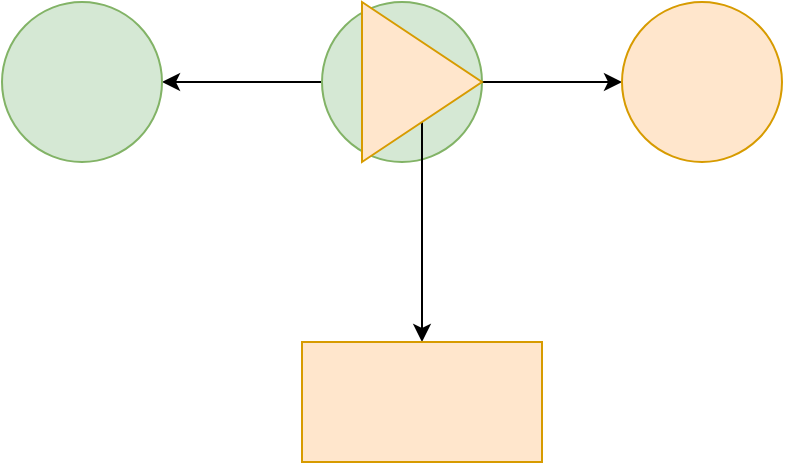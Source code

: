 <mxfile>
    <diagram id="iBmS3R4iBfo-695u_Tkx" name="Página-1">
        <mxGraphModel dx="662" dy="227" grid="1" gridSize="10" guides="1" tooltips="1" connect="1" arrows="1" fold="1" page="1" pageScale="1" pageWidth="827" pageHeight="1169" math="0" shadow="0">
            <root>
                <mxCell id="0"/>
                <mxCell id="1" parent="0"/>
                <mxCell id="7" value="" style="edgeStyle=none;html=1;" edge="1" parent="1" source="2" target="6">
                    <mxGeometry relative="1" as="geometry"/>
                </mxCell>
                <mxCell id="2" value="" style="ellipse;whiteSpace=wrap;html=1;aspect=fixed;fillColor=#d5e8d4;strokeColor=#82b366;" vertex="1" parent="1">
                    <mxGeometry x="300" y="80" width="80" height="80" as="geometry"/>
                </mxCell>
                <mxCell id="5" value="" style="edgeStyle=none;html=1;" edge="1" parent="1" source="3" target="4">
                    <mxGeometry relative="1" as="geometry"/>
                </mxCell>
                <mxCell id="9" value="" style="edgeStyle=none;html=1;" edge="1" parent="1" source="3" target="8">
                    <mxGeometry relative="1" as="geometry"/>
                </mxCell>
                <mxCell id="3" value="" style="triangle;whiteSpace=wrap;html=1;fillColor=#ffe6cc;strokeColor=#d79b00;" vertex="1" parent="1">
                    <mxGeometry x="320" y="80" width="60" height="80" as="geometry"/>
                </mxCell>
                <mxCell id="4" value="" style="ellipse;whiteSpace=wrap;html=1;fillColor=#ffe6cc;strokeColor=#d79b00;" vertex="1" parent="1">
                    <mxGeometry x="450" y="80" width="80" height="80" as="geometry"/>
                </mxCell>
                <mxCell id="6" value="" style="ellipse;whiteSpace=wrap;html=1;aspect=fixed;fillColor=#d5e8d4;strokeColor=#82b366;" vertex="1" parent="1">
                    <mxGeometry x="140" y="80" width="80" height="80" as="geometry"/>
                </mxCell>
                <mxCell id="8" value="" style="whiteSpace=wrap;html=1;fillColor=#ffe6cc;strokeColor=#d79b00;" vertex="1" parent="1">
                    <mxGeometry x="290" y="250" width="120" height="60" as="geometry"/>
                </mxCell>
            </root>
        </mxGraphModel>
    </diagram>
</mxfile>